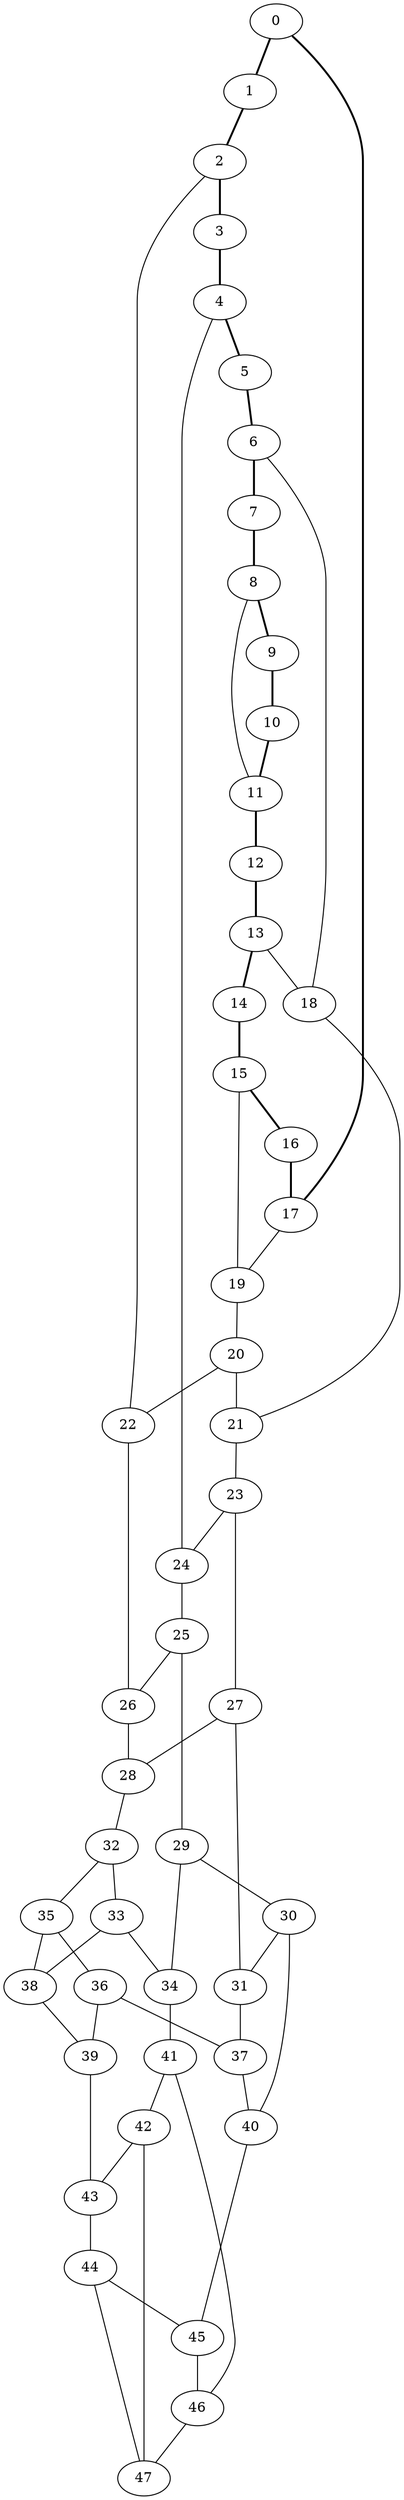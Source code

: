 //Inside of this graph is 3-connected
graph G {
0 [ pos = " 9.00,0.00!" ];
0 -- 1[style=bold];
0 -- 17[style=bold];
1 [ pos = " 8.46,3.08!" ];
1 -- 2[style=bold];
2 [ pos = " 6.89,5.79!" ];
2 -- 3[style=bold];
2 -- 22;
3 [ pos = " 4.50,7.79!" ];
3 -- 4[style=bold];
4 [ pos = " 1.56,8.86!" ];
4 -- 5[style=bold];
4 -- 24;
5 [ pos = " -1.56,8.86!" ];
5 -- 6[style=bold];
6 [ pos = " -4.50,7.79!" ];
6 -- 7[style=bold];
6 -- 18;
7 [ pos = " -6.89,5.79!" ];
7 -- 8[style=bold];
8 [ pos = " -8.46,3.08!" ];
8 -- 9[style=bold];
8 -- 11;
9 [ pos = " -9.00,0.00!" ];
9 -- 10[style=bold];
10 [ pos = " -8.46,-3.08!" ];
10 -- 11[style=bold];
11 [ pos = " -6.89,-5.79!" ];
11 -- 12[style=bold];
12 [ pos = " -4.50,-7.79!" ];
12 -- 13[style=bold];
13 [ pos = " -1.56,-8.86!" ];
13 -- 14[style=bold];
13 -- 18;
14 [ pos = " 1.56,-8.86!" ];
14 -- 15[style=bold];
15 [ pos = " 4.50,-7.79!" ];
15 -- 16[style=bold];
15 -- 19;
16 [ pos = " 6.89,-5.79!" ];
16 -- 17[style=bold];
17 [ pos = " 8.46,-3.08!" ];
17 -- 19;
18 -- 21;
19 -- 20;
20 -- 21;
20 -- 22;
21 -- 23;
22 -- 26;
23 -- 24;
23 -- 27;
24 -- 25;
25 -- 26;
25 -- 29;
26 -- 28;
27 -- 28;
27 -- 31;
28 -- 32;
29 -- 30;
29 -- 34;
30 -- 31;
30 -- 40;
31 -- 37;
32 -- 33;
32 -- 35;
33 -- 34;
33 -- 38;
34 -- 41;
35 -- 36;
35 -- 38;
36 -- 37;
36 -- 39;
37 -- 40;
38 -- 39;
39 -- 43;
40 -- 45;
41 -- 42;
41 -- 46;
42 -- 43;
42 -- 47;
43 -- 44;
44 -- 45;
44 -- 47;
45 -- 46;
46 -- 47;
}

